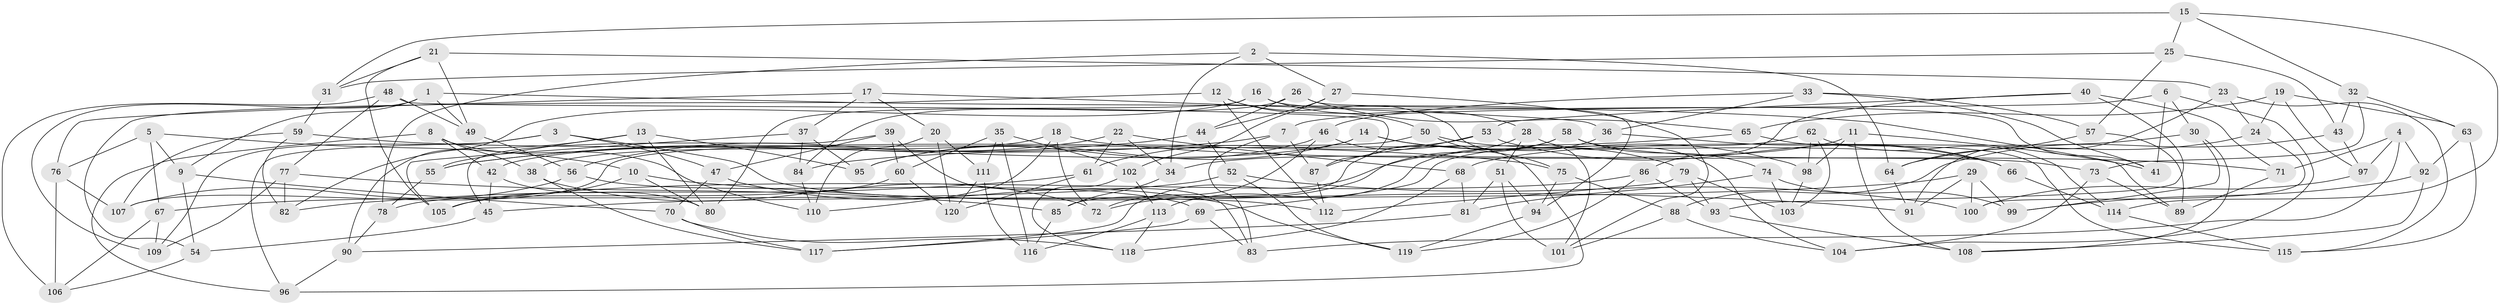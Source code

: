 // Generated by graph-tools (version 1.1) at 2025/03/03/09/25 03:03:09]
// undirected, 120 vertices, 240 edges
graph export_dot {
graph [start="1"]
  node [color=gray90,style=filled];
  1;
  2;
  3;
  4;
  5;
  6;
  7;
  8;
  9;
  10;
  11;
  12;
  13;
  14;
  15;
  16;
  17;
  18;
  19;
  20;
  21;
  22;
  23;
  24;
  25;
  26;
  27;
  28;
  29;
  30;
  31;
  32;
  33;
  34;
  35;
  36;
  37;
  38;
  39;
  40;
  41;
  42;
  43;
  44;
  45;
  46;
  47;
  48;
  49;
  50;
  51;
  52;
  53;
  54;
  55;
  56;
  57;
  58;
  59;
  60;
  61;
  62;
  63;
  64;
  65;
  66;
  67;
  68;
  69;
  70;
  71;
  72;
  73;
  74;
  75;
  76;
  77;
  78;
  79;
  80;
  81;
  82;
  83;
  84;
  85;
  86;
  87;
  88;
  89;
  90;
  91;
  92;
  93;
  94;
  95;
  96;
  97;
  98;
  99;
  100;
  101;
  102;
  103;
  104;
  105;
  106;
  107;
  108;
  109;
  110;
  111;
  112;
  113;
  114;
  115;
  116;
  117;
  118;
  119;
  120;
  1 -- 89;
  1 -- 49;
  1 -- 109;
  1 -- 9;
  2 -- 78;
  2 -- 27;
  2 -- 34;
  2 -- 64;
  3 -- 112;
  3 -- 47;
  3 -- 109;
  3 -- 96;
  4 -- 83;
  4 -- 71;
  4 -- 92;
  4 -- 97;
  5 -- 76;
  5 -- 10;
  5 -- 9;
  5 -- 67;
  6 -- 30;
  6 -- 7;
  6 -- 41;
  6 -- 104;
  7 -- 55;
  7 -- 83;
  7 -- 87;
  8 -- 96;
  8 -- 38;
  8 -- 110;
  8 -- 42;
  9 -- 54;
  9 -- 70;
  10 -- 105;
  10 -- 91;
  10 -- 80;
  11 -- 98;
  11 -- 41;
  11 -- 108;
  11 -- 34;
  12 -- 50;
  12 -- 112;
  12 -- 101;
  12 -- 54;
  13 -- 80;
  13 -- 95;
  13 -- 82;
  13 -- 55;
  14 -- 95;
  14 -- 79;
  14 -- 98;
  14 -- 42;
  15 -- 114;
  15 -- 25;
  15 -- 32;
  15 -- 31;
  16 -- 28;
  16 -- 80;
  16 -- 90;
  16 -- 41;
  17 -- 76;
  17 -- 37;
  17 -- 36;
  17 -- 20;
  18 -- 72;
  18 -- 71;
  18 -- 38;
  18 -- 110;
  19 -- 24;
  19 -- 63;
  19 -- 65;
  19 -- 97;
  20 -- 111;
  20 -- 110;
  20 -- 120;
  21 -- 49;
  21 -- 105;
  21 -- 31;
  21 -- 23;
  22 -- 56;
  22 -- 34;
  22 -- 68;
  22 -- 61;
  23 -- 91;
  23 -- 115;
  23 -- 24;
  24 -- 100;
  24 -- 64;
  25 -- 31;
  25 -- 57;
  25 -- 43;
  26 -- 65;
  26 -- 44;
  26 -- 94;
  26 -- 84;
  27 -- 101;
  27 -- 102;
  27 -- 44;
  28 -- 51;
  28 -- 117;
  28 -- 104;
  29 -- 100;
  29 -- 45;
  29 -- 91;
  29 -- 99;
  30 -- 99;
  30 -- 68;
  30 -- 108;
  31 -- 59;
  32 -- 63;
  32 -- 43;
  32 -- 73;
  33 -- 36;
  33 -- 46;
  33 -- 41;
  33 -- 57;
  34 -- 85;
  35 -- 116;
  35 -- 111;
  35 -- 102;
  35 -- 60;
  36 -- 113;
  36 -- 66;
  37 -- 84;
  37 -- 95;
  37 -- 105;
  38 -- 72;
  38 -- 117;
  39 -- 47;
  39 -- 60;
  39 -- 83;
  39 -- 45;
  40 -- 86;
  40 -- 93;
  40 -- 53;
  40 -- 71;
  42 -- 80;
  42 -- 45;
  43 -- 88;
  43 -- 97;
  44 -- 55;
  44 -- 52;
  45 -- 54;
  46 -- 72;
  46 -- 96;
  46 -- 95;
  47 -- 119;
  47 -- 70;
  48 -- 49;
  48 -- 87;
  48 -- 77;
  48 -- 106;
  49 -- 56;
  50 -- 66;
  50 -- 75;
  50 -- 107;
  51 -- 81;
  51 -- 101;
  51 -- 94;
  52 -- 100;
  52 -- 119;
  52 -- 67;
  53 -- 87;
  53 -- 61;
  53 -- 66;
  54 -- 106;
  55 -- 78;
  56 -- 69;
  56 -- 107;
  57 -- 64;
  57 -- 89;
  58 -- 74;
  58 -- 85;
  58 -- 73;
  58 -- 72;
  59 -- 75;
  59 -- 107;
  59 -- 82;
  60 -- 120;
  60 -- 78;
  61 -- 120;
  61 -- 82;
  62 -- 69;
  62 -- 103;
  62 -- 98;
  62 -- 114;
  63 -- 92;
  63 -- 115;
  64 -- 91;
  65 -- 84;
  65 -- 115;
  66 -- 114;
  67 -- 106;
  67 -- 109;
  68 -- 81;
  68 -- 118;
  69 -- 83;
  69 -- 117;
  70 -- 118;
  70 -- 117;
  71 -- 89;
  73 -- 89;
  73 -- 104;
  74 -- 99;
  74 -- 103;
  74 -- 81;
  75 -- 88;
  75 -- 94;
  76 -- 106;
  76 -- 107;
  77 -- 109;
  77 -- 85;
  77 -- 82;
  78 -- 90;
  79 -- 112;
  79 -- 93;
  79 -- 103;
  81 -- 90;
  84 -- 110;
  85 -- 116;
  86 -- 119;
  86 -- 93;
  86 -- 105;
  87 -- 112;
  88 -- 101;
  88 -- 104;
  90 -- 96;
  92 -- 108;
  92 -- 99;
  93 -- 108;
  94 -- 119;
  97 -- 100;
  98 -- 103;
  102 -- 118;
  102 -- 113;
  111 -- 116;
  111 -- 120;
  113 -- 116;
  113 -- 118;
  114 -- 115;
}
